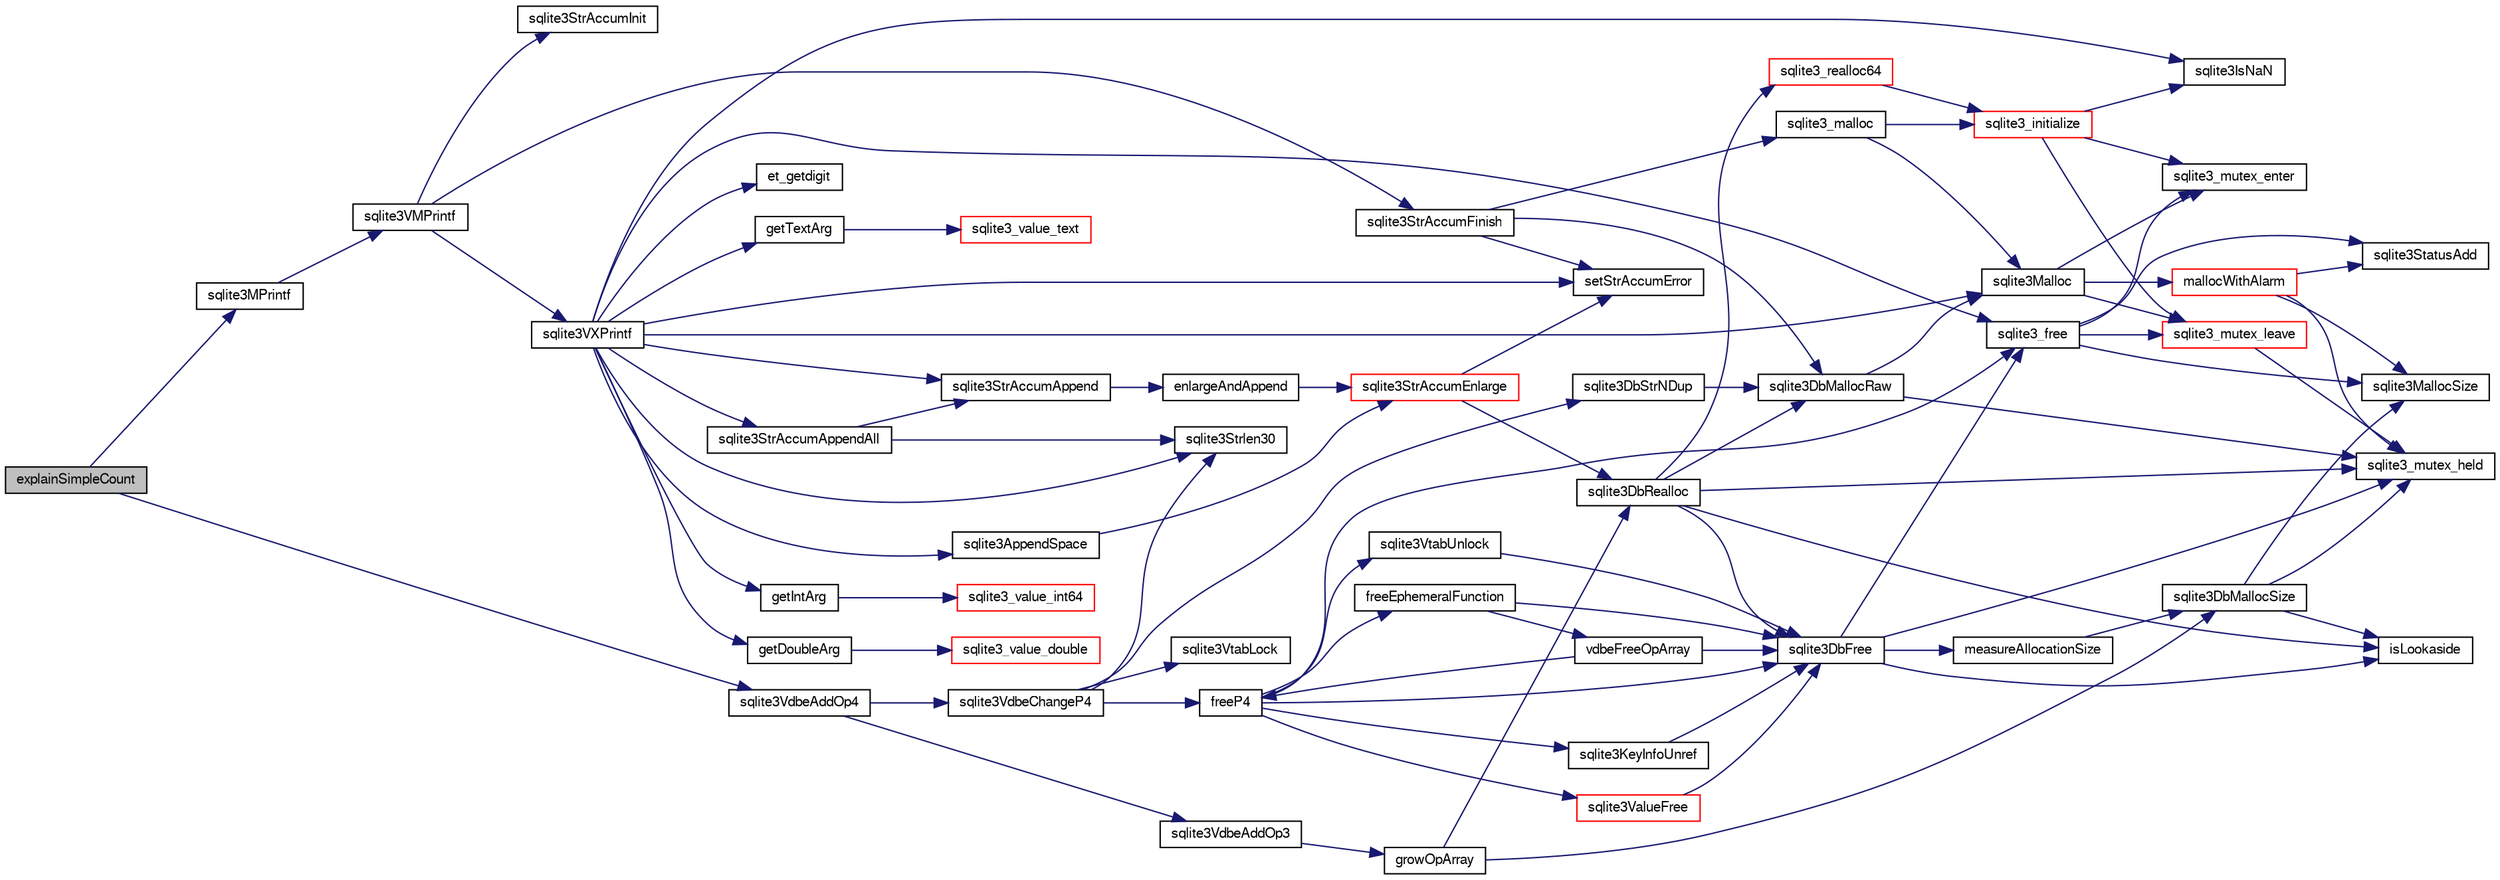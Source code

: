 digraph "explainSimpleCount"
{
  edge [fontname="FreeSans",fontsize="10",labelfontname="FreeSans",labelfontsize="10"];
  node [fontname="FreeSans",fontsize="10",shape=record];
  rankdir="LR";
  Node99569 [label="explainSimpleCount",height=0.2,width=0.4,color="black", fillcolor="grey75", style="filled", fontcolor="black"];
  Node99569 -> Node99570 [color="midnightblue",fontsize="10",style="solid",fontname="FreeSans"];
  Node99570 [label="sqlite3MPrintf",height=0.2,width=0.4,color="black", fillcolor="white", style="filled",URL="$sqlite3_8c.html#a208ef0df84e9778778804a19af03efea"];
  Node99570 -> Node99571 [color="midnightblue",fontsize="10",style="solid",fontname="FreeSans"];
  Node99571 [label="sqlite3VMPrintf",height=0.2,width=0.4,color="black", fillcolor="white", style="filled",URL="$sqlite3_8c.html#a05535d0982ef06fbc2ee8195ebbae689"];
  Node99571 -> Node99572 [color="midnightblue",fontsize="10",style="solid",fontname="FreeSans"];
  Node99572 [label="sqlite3StrAccumInit",height=0.2,width=0.4,color="black", fillcolor="white", style="filled",URL="$sqlite3_8c.html#aabf95e113b9d54d519cd15a56215f560"];
  Node99571 -> Node99573 [color="midnightblue",fontsize="10",style="solid",fontname="FreeSans"];
  Node99573 [label="sqlite3VXPrintf",height=0.2,width=0.4,color="black", fillcolor="white", style="filled",URL="$sqlite3_8c.html#a63c25806c9bd4a2b76f9a0eb232c6bde"];
  Node99573 -> Node99574 [color="midnightblue",fontsize="10",style="solid",fontname="FreeSans"];
  Node99574 [label="sqlite3StrAccumAppend",height=0.2,width=0.4,color="black", fillcolor="white", style="filled",URL="$sqlite3_8c.html#a56664fa33def33c5a5245b623441d5e0"];
  Node99574 -> Node99575 [color="midnightblue",fontsize="10",style="solid",fontname="FreeSans"];
  Node99575 [label="enlargeAndAppend",height=0.2,width=0.4,color="black", fillcolor="white", style="filled",URL="$sqlite3_8c.html#a25b21e61dc0883d849890eaa8a18088a"];
  Node99575 -> Node99576 [color="midnightblue",fontsize="10",style="solid",fontname="FreeSans"];
  Node99576 [label="sqlite3StrAccumEnlarge",height=0.2,width=0.4,color="red", fillcolor="white", style="filled",URL="$sqlite3_8c.html#a38976500a97c69d65086eeccca82dd96"];
  Node99576 -> Node99577 [color="midnightblue",fontsize="10",style="solid",fontname="FreeSans"];
  Node99577 [label="setStrAccumError",height=0.2,width=0.4,color="black", fillcolor="white", style="filled",URL="$sqlite3_8c.html#a3dc479a1fc8ba1ab8edfe51f8a0b102c"];
  Node99576 -> Node99590 [color="midnightblue",fontsize="10",style="solid",fontname="FreeSans"];
  Node99590 [label="sqlite3DbRealloc",height=0.2,width=0.4,color="black", fillcolor="white", style="filled",URL="$sqlite3_8c.html#ae028f4902a9d29bcaf310ff289ee87dc"];
  Node99590 -> Node99580 [color="midnightblue",fontsize="10",style="solid",fontname="FreeSans"];
  Node99580 [label="sqlite3_mutex_held",height=0.2,width=0.4,color="black", fillcolor="white", style="filled",URL="$sqlite3_8c.html#acf77da68932b6bc163c5e68547ecc3e7"];
  Node99590 -> Node99591 [color="midnightblue",fontsize="10",style="solid",fontname="FreeSans"];
  Node99591 [label="sqlite3DbMallocRaw",height=0.2,width=0.4,color="black", fillcolor="white", style="filled",URL="$sqlite3_8c.html#abbe8be0cf7175e11ddc3e2218fad924e"];
  Node99591 -> Node99580 [color="midnightblue",fontsize="10",style="solid",fontname="FreeSans"];
  Node99591 -> Node99592 [color="midnightblue",fontsize="10",style="solid",fontname="FreeSans"];
  Node99592 [label="sqlite3Malloc",height=0.2,width=0.4,color="black", fillcolor="white", style="filled",URL="$sqlite3_8c.html#a361a2eaa846b1885f123abe46f5d8b2b"];
  Node99592 -> Node99586 [color="midnightblue",fontsize="10",style="solid",fontname="FreeSans"];
  Node99586 [label="sqlite3_mutex_enter",height=0.2,width=0.4,color="black", fillcolor="white", style="filled",URL="$sqlite3_8c.html#a1c12cde690bd89f104de5cbad12a6bf5"];
  Node99592 -> Node99593 [color="midnightblue",fontsize="10",style="solid",fontname="FreeSans"];
  Node99593 [label="mallocWithAlarm",height=0.2,width=0.4,color="red", fillcolor="white", style="filled",URL="$sqlite3_8c.html#ab070d5cf8e48ec8a6a43cf025d48598b"];
  Node99593 -> Node99580 [color="midnightblue",fontsize="10",style="solid",fontname="FreeSans"];
  Node99593 -> Node99583 [color="midnightblue",fontsize="10",style="solid",fontname="FreeSans"];
  Node99583 [label="sqlite3MallocSize",height=0.2,width=0.4,color="black", fillcolor="white", style="filled",URL="$sqlite3_8c.html#acf5d2a5f35270bafb050bd2def576955"];
  Node99593 -> Node99587 [color="midnightblue",fontsize="10",style="solid",fontname="FreeSans"];
  Node99587 [label="sqlite3StatusAdd",height=0.2,width=0.4,color="black", fillcolor="white", style="filled",URL="$sqlite3_8c.html#afa029f93586aeab4cc85360905dae9cd"];
  Node99592 -> Node99588 [color="midnightblue",fontsize="10",style="solid",fontname="FreeSans"];
  Node99588 [label="sqlite3_mutex_leave",height=0.2,width=0.4,color="red", fillcolor="white", style="filled",URL="$sqlite3_8c.html#a5838d235601dbd3c1fa993555c6bcc93"];
  Node99588 -> Node99580 [color="midnightblue",fontsize="10",style="solid",fontname="FreeSans"];
  Node99590 -> Node99584 [color="midnightblue",fontsize="10",style="solid",fontname="FreeSans"];
  Node99584 [label="isLookaside",height=0.2,width=0.4,color="black", fillcolor="white", style="filled",URL="$sqlite3_8c.html#a770fa05ff9717b75e16f4d968a77b897"];
  Node99590 -> Node99579 [color="midnightblue",fontsize="10",style="solid",fontname="FreeSans"];
  Node99579 [label="sqlite3DbFree",height=0.2,width=0.4,color="black", fillcolor="white", style="filled",URL="$sqlite3_8c.html#ac70ab821a6607b4a1b909582dc37a069"];
  Node99579 -> Node99580 [color="midnightblue",fontsize="10",style="solid",fontname="FreeSans"];
  Node99579 -> Node99581 [color="midnightblue",fontsize="10",style="solid",fontname="FreeSans"];
  Node99581 [label="measureAllocationSize",height=0.2,width=0.4,color="black", fillcolor="white", style="filled",URL="$sqlite3_8c.html#a45731e644a22fdb756e2b6337224217a"];
  Node99581 -> Node99582 [color="midnightblue",fontsize="10",style="solid",fontname="FreeSans"];
  Node99582 [label="sqlite3DbMallocSize",height=0.2,width=0.4,color="black", fillcolor="white", style="filled",URL="$sqlite3_8c.html#aa397e5a8a03495203a0767abf0a71f86"];
  Node99582 -> Node99583 [color="midnightblue",fontsize="10",style="solid",fontname="FreeSans"];
  Node99582 -> Node99580 [color="midnightblue",fontsize="10",style="solid",fontname="FreeSans"];
  Node99582 -> Node99584 [color="midnightblue",fontsize="10",style="solid",fontname="FreeSans"];
  Node99579 -> Node99584 [color="midnightblue",fontsize="10",style="solid",fontname="FreeSans"];
  Node99579 -> Node99585 [color="midnightblue",fontsize="10",style="solid",fontname="FreeSans"];
  Node99585 [label="sqlite3_free",height=0.2,width=0.4,color="black", fillcolor="white", style="filled",URL="$sqlite3_8c.html#a6552349e36a8a691af5487999ab09519"];
  Node99585 -> Node99586 [color="midnightblue",fontsize="10",style="solid",fontname="FreeSans"];
  Node99585 -> Node99587 [color="midnightblue",fontsize="10",style="solid",fontname="FreeSans"];
  Node99585 -> Node99583 [color="midnightblue",fontsize="10",style="solid",fontname="FreeSans"];
  Node99585 -> Node99588 [color="midnightblue",fontsize="10",style="solid",fontname="FreeSans"];
  Node99590 -> Node99597 [color="midnightblue",fontsize="10",style="solid",fontname="FreeSans"];
  Node99597 [label="sqlite3_realloc64",height=0.2,width=0.4,color="red", fillcolor="white", style="filled",URL="$sqlite3_8c.html#a3765a714077ee547e811034236dc9ecd"];
  Node99597 -> Node99598 [color="midnightblue",fontsize="10",style="solid",fontname="FreeSans"];
  Node99598 [label="sqlite3_initialize",height=0.2,width=0.4,color="red", fillcolor="white", style="filled",URL="$sqlite3_8c.html#ab0c0ee2d5d4cf8b28e9572296a8861df"];
  Node99598 -> Node99586 [color="midnightblue",fontsize="10",style="solid",fontname="FreeSans"];
  Node99598 -> Node99588 [color="midnightblue",fontsize="10",style="solid",fontname="FreeSans"];
  Node99598 -> Node99741 [color="midnightblue",fontsize="10",style="solid",fontname="FreeSans"];
  Node99741 [label="sqlite3IsNaN",height=0.2,width=0.4,color="black", fillcolor="white", style="filled",URL="$sqlite3_8c.html#aed4d78203877c3486765ccbc7feebb50"];
  Node99573 -> Node99846 [color="midnightblue",fontsize="10",style="solid",fontname="FreeSans"];
  Node99846 [label="getIntArg",height=0.2,width=0.4,color="black", fillcolor="white", style="filled",URL="$sqlite3_8c.html#abff258963dbd9205fb299851a64c67be"];
  Node99846 -> Node99732 [color="midnightblue",fontsize="10",style="solid",fontname="FreeSans"];
  Node99732 [label="sqlite3_value_int64",height=0.2,width=0.4,color="red", fillcolor="white", style="filled",URL="$sqlite3_8c.html#ab38d8627f4750672e72712df0b709e0d"];
  Node99573 -> Node99592 [color="midnightblue",fontsize="10",style="solid",fontname="FreeSans"];
  Node99573 -> Node99577 [color="midnightblue",fontsize="10",style="solid",fontname="FreeSans"];
  Node99573 -> Node99847 [color="midnightblue",fontsize="10",style="solid",fontname="FreeSans"];
  Node99847 [label="getDoubleArg",height=0.2,width=0.4,color="black", fillcolor="white", style="filled",URL="$sqlite3_8c.html#a1cf25120072c85bd261983b24c12c3d9"];
  Node99847 -> Node99736 [color="midnightblue",fontsize="10",style="solid",fontname="FreeSans"];
  Node99736 [label="sqlite3_value_double",height=0.2,width=0.4,color="red", fillcolor="white", style="filled",URL="$sqlite3_8c.html#a3e50c1a2dd484a8b6911c9d163816b88"];
  Node99573 -> Node99741 [color="midnightblue",fontsize="10",style="solid",fontname="FreeSans"];
  Node99573 -> Node99659 [color="midnightblue",fontsize="10",style="solid",fontname="FreeSans"];
  Node99659 [label="sqlite3Strlen30",height=0.2,width=0.4,color="black", fillcolor="white", style="filled",URL="$sqlite3_8c.html#a3dcd80ba41f1a308193dee74857b62a7"];
  Node99573 -> Node99848 [color="midnightblue",fontsize="10",style="solid",fontname="FreeSans"];
  Node99848 [label="et_getdigit",height=0.2,width=0.4,color="black", fillcolor="white", style="filled",URL="$sqlite3_8c.html#a40c5a308749ad07cc2397a53e081bff0"];
  Node99573 -> Node99849 [color="midnightblue",fontsize="10",style="solid",fontname="FreeSans"];
  Node99849 [label="getTextArg",height=0.2,width=0.4,color="black", fillcolor="white", style="filled",URL="$sqlite3_8c.html#afbb41850423ef20071cefaab0431e04d"];
  Node99849 -> Node99664 [color="midnightblue",fontsize="10",style="solid",fontname="FreeSans"];
  Node99664 [label="sqlite3_value_text",height=0.2,width=0.4,color="red", fillcolor="white", style="filled",URL="$sqlite3_8c.html#aef2ace3239e6dd59c74110faa70f8171"];
  Node99573 -> Node99850 [color="midnightblue",fontsize="10",style="solid",fontname="FreeSans"];
  Node99850 [label="sqlite3StrAccumAppendAll",height=0.2,width=0.4,color="black", fillcolor="white", style="filled",URL="$sqlite3_8c.html#acaf8f3e4f99a3c3a4a77e9c987547289"];
  Node99850 -> Node99574 [color="midnightblue",fontsize="10",style="solid",fontname="FreeSans"];
  Node99850 -> Node99659 [color="midnightblue",fontsize="10",style="solid",fontname="FreeSans"];
  Node99573 -> Node99851 [color="midnightblue",fontsize="10",style="solid",fontname="FreeSans"];
  Node99851 [label="sqlite3AppendSpace",height=0.2,width=0.4,color="black", fillcolor="white", style="filled",URL="$sqlite3_8c.html#aefd38a5afc0020d4a93855c3ee7c63a8"];
  Node99851 -> Node99576 [color="midnightblue",fontsize="10",style="solid",fontname="FreeSans"];
  Node99573 -> Node99585 [color="midnightblue",fontsize="10",style="solid",fontname="FreeSans"];
  Node99571 -> Node99623 [color="midnightblue",fontsize="10",style="solid",fontname="FreeSans"];
  Node99623 [label="sqlite3StrAccumFinish",height=0.2,width=0.4,color="black", fillcolor="white", style="filled",URL="$sqlite3_8c.html#adb7f26b10ac1b847db6f000ef4c2e2ba"];
  Node99623 -> Node99591 [color="midnightblue",fontsize="10",style="solid",fontname="FreeSans"];
  Node99623 -> Node99624 [color="midnightblue",fontsize="10",style="solid",fontname="FreeSans"];
  Node99624 [label="sqlite3_malloc",height=0.2,width=0.4,color="black", fillcolor="white", style="filled",URL="$sqlite3_8c.html#ac79dba55fc32b6a840cf5a9769bce7cd"];
  Node99624 -> Node99598 [color="midnightblue",fontsize="10",style="solid",fontname="FreeSans"];
  Node99624 -> Node99592 [color="midnightblue",fontsize="10",style="solid",fontname="FreeSans"];
  Node99623 -> Node99577 [color="midnightblue",fontsize="10",style="solid",fontname="FreeSans"];
  Node99569 -> Node99852 [color="midnightblue",fontsize="10",style="solid",fontname="FreeSans"];
  Node99852 [label="sqlite3VdbeAddOp4",height=0.2,width=0.4,color="black", fillcolor="white", style="filled",URL="$sqlite3_8c.html#a739d7a47b1c11779283b7797ea7e1d4d"];
  Node99852 -> Node99853 [color="midnightblue",fontsize="10",style="solid",fontname="FreeSans"];
  Node99853 [label="sqlite3VdbeAddOp3",height=0.2,width=0.4,color="black", fillcolor="white", style="filled",URL="$sqlite3_8c.html#a29b4560b019211a73e1478cec7468345"];
  Node99853 -> Node99854 [color="midnightblue",fontsize="10",style="solid",fontname="FreeSans"];
  Node99854 [label="growOpArray",height=0.2,width=0.4,color="black", fillcolor="white", style="filled",URL="$sqlite3_8c.html#adb00b9ead01ffe0d757d5a6d0853ada5"];
  Node99854 -> Node99590 [color="midnightblue",fontsize="10",style="solid",fontname="FreeSans"];
  Node99854 -> Node99582 [color="midnightblue",fontsize="10",style="solid",fontname="FreeSans"];
  Node99852 -> Node99855 [color="midnightblue",fontsize="10",style="solid",fontname="FreeSans"];
  Node99855 [label="sqlite3VdbeChangeP4",height=0.2,width=0.4,color="black", fillcolor="white", style="filled",URL="$sqlite3_8c.html#add0d891a062d044a0c7e6fc072702830"];
  Node99855 -> Node99856 [color="midnightblue",fontsize="10",style="solid",fontname="FreeSans"];
  Node99856 [label="freeP4",height=0.2,width=0.4,color="black", fillcolor="white", style="filled",URL="$sqlite3_8c.html#aa1ec8debef2a9be5fe36a3082fd3e0f9"];
  Node99856 -> Node99579 [color="midnightblue",fontsize="10",style="solid",fontname="FreeSans"];
  Node99856 -> Node99857 [color="midnightblue",fontsize="10",style="solid",fontname="FreeSans"];
  Node99857 [label="sqlite3KeyInfoUnref",height=0.2,width=0.4,color="black", fillcolor="white", style="filled",URL="$sqlite3_8c.html#ac94cc1874ab0865db1dbbefd3886ba4a"];
  Node99857 -> Node99579 [color="midnightblue",fontsize="10",style="solid",fontname="FreeSans"];
  Node99856 -> Node99585 [color="midnightblue",fontsize="10",style="solid",fontname="FreeSans"];
  Node99856 -> Node99858 [color="midnightblue",fontsize="10",style="solid",fontname="FreeSans"];
  Node99858 [label="freeEphemeralFunction",height=0.2,width=0.4,color="black", fillcolor="white", style="filled",URL="$sqlite3_8c.html#ace0a45aad803937290f5495906773bc4"];
  Node99858 -> Node99579 [color="midnightblue",fontsize="10",style="solid",fontname="FreeSans"];
  Node99858 -> Node99859 [color="midnightblue",fontsize="10",style="solid",fontname="FreeSans"];
  Node99859 [label="vdbeFreeOpArray",height=0.2,width=0.4,color="black", fillcolor="white", style="filled",URL="$sqlite3_8c.html#affa26b190a34b8772c3f4a4d06866c50"];
  Node99859 -> Node99856 [color="midnightblue",fontsize="10",style="solid",fontname="FreeSans"];
  Node99859 -> Node99579 [color="midnightblue",fontsize="10",style="solid",fontname="FreeSans"];
  Node99856 -> Node99860 [color="midnightblue",fontsize="10",style="solid",fontname="FreeSans"];
  Node99860 [label="sqlite3ValueFree",height=0.2,width=0.4,color="red", fillcolor="white", style="filled",URL="$sqlite3_8c.html#afeed84c3f344a833d15c7209265dc520"];
  Node99860 -> Node99579 [color="midnightblue",fontsize="10",style="solid",fontname="FreeSans"];
  Node99856 -> Node99861 [color="midnightblue",fontsize="10",style="solid",fontname="FreeSans"];
  Node99861 [label="sqlite3VtabUnlock",height=0.2,width=0.4,color="black", fillcolor="white", style="filled",URL="$sqlite3_8c.html#a8b3341682c7724d767ebc8288b9063b4"];
  Node99861 -> Node99579 [color="midnightblue",fontsize="10",style="solid",fontname="FreeSans"];
  Node99855 -> Node99862 [color="midnightblue",fontsize="10",style="solid",fontname="FreeSans"];
  Node99862 [label="sqlite3VtabLock",height=0.2,width=0.4,color="black", fillcolor="white", style="filled",URL="$sqlite3_8c.html#aa2b6bcc2ba2b313da4b72e6b0d83dea6"];
  Node99855 -> Node99659 [color="midnightblue",fontsize="10",style="solid",fontname="FreeSans"];
  Node99855 -> Node99837 [color="midnightblue",fontsize="10",style="solid",fontname="FreeSans"];
  Node99837 [label="sqlite3DbStrNDup",height=0.2,width=0.4,color="black", fillcolor="white", style="filled",URL="$sqlite3_8c.html#a48e8c757f70cba60fe83ce00ad8de713"];
  Node99837 -> Node99591 [color="midnightblue",fontsize="10",style="solid",fontname="FreeSans"];
}
